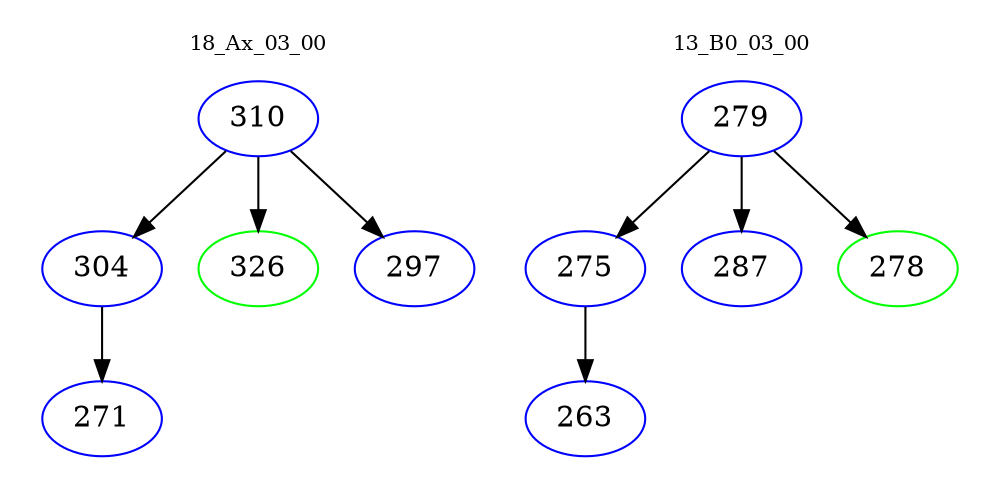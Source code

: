 digraph{
subgraph cluster_0 {
color = white
label = "18_Ax_03_00";
fontsize=10;
T0_310 [label="310", color="blue"]
T0_310 -> T0_304 [color="black"]
T0_304 [label="304", color="blue"]
T0_304 -> T0_271 [color="black"]
T0_271 [label="271", color="blue"]
T0_310 -> T0_326 [color="black"]
T0_326 [label="326", color="green"]
T0_310 -> T0_297 [color="black"]
T0_297 [label="297", color="blue"]
}
subgraph cluster_1 {
color = white
label = "13_B0_03_00";
fontsize=10;
T1_279 [label="279", color="blue"]
T1_279 -> T1_275 [color="black"]
T1_275 [label="275", color="blue"]
T1_275 -> T1_263 [color="black"]
T1_263 [label="263", color="blue"]
T1_279 -> T1_287 [color="black"]
T1_287 [label="287", color="blue"]
T1_279 -> T1_278 [color="black"]
T1_278 [label="278", color="green"]
}
}
